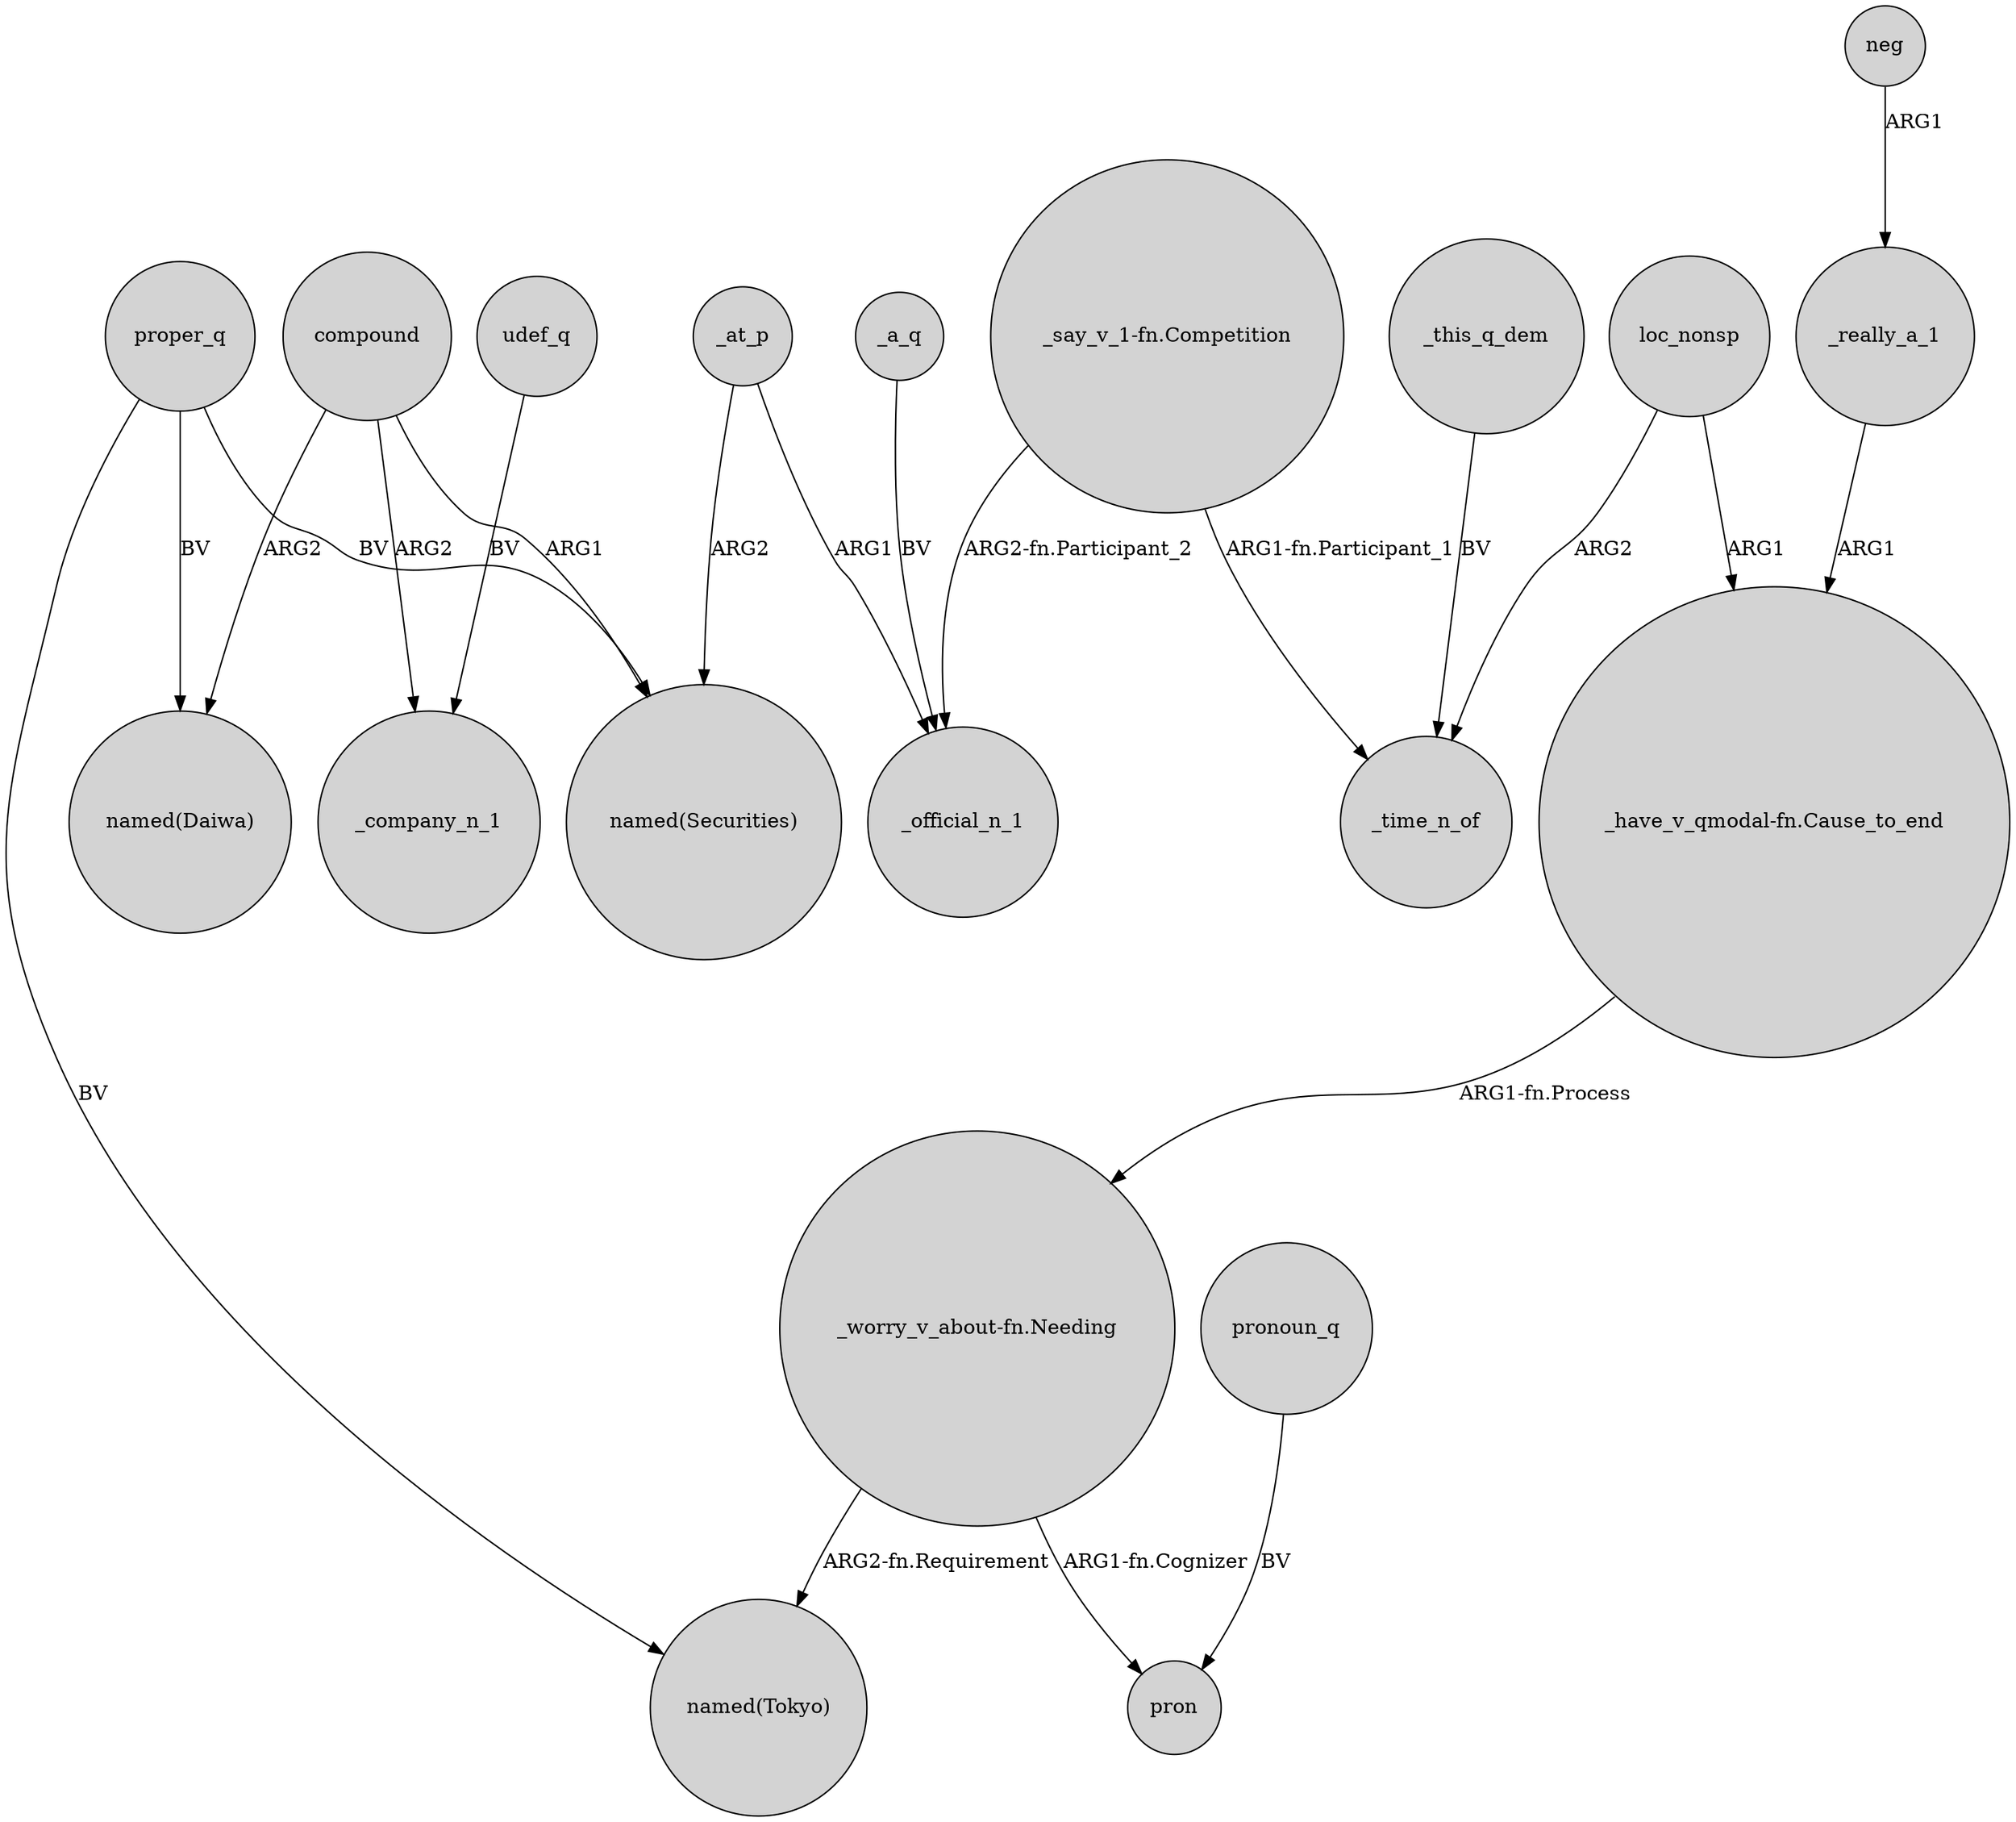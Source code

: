 digraph {
	node [shape=circle style=filled]
	"_have_v_qmodal-fn.Cause_to_end" -> "_worry_v_about-fn.Needing" [label="ARG1-fn.Process"]
	"_worry_v_about-fn.Needing" -> "named(Tokyo)" [label="ARG2-fn.Requirement"]
	proper_q -> "named(Securities)" [label=BV]
	compound -> _company_n_1 [label=ARG2]
	_a_q -> _official_n_1 [label=BV]
	udef_q -> _company_n_1 [label=BV]
	_this_q_dem -> _time_n_of [label=BV]
	_at_p -> _official_n_1 [label=ARG1]
	neg -> _really_a_1 [label=ARG1]
	_really_a_1 -> "_have_v_qmodal-fn.Cause_to_end" [label=ARG1]
	pronoun_q -> pron [label=BV]
	"_say_v_1-fn.Competition" -> _time_n_of [label="ARG1-fn.Participant_1"]
	loc_nonsp -> "_have_v_qmodal-fn.Cause_to_end" [label=ARG1]
	"_worry_v_about-fn.Needing" -> pron [label="ARG1-fn.Cognizer"]
	proper_q -> "named(Tokyo)" [label=BV]
	loc_nonsp -> _time_n_of [label=ARG2]
	proper_q -> "named(Daiwa)" [label=BV]
	compound -> "named(Daiwa)" [label=ARG2]
	_at_p -> "named(Securities)" [label=ARG2]
	"_say_v_1-fn.Competition" -> _official_n_1 [label="ARG2-fn.Participant_2"]
	compound -> "named(Securities)" [label=ARG1]
}
